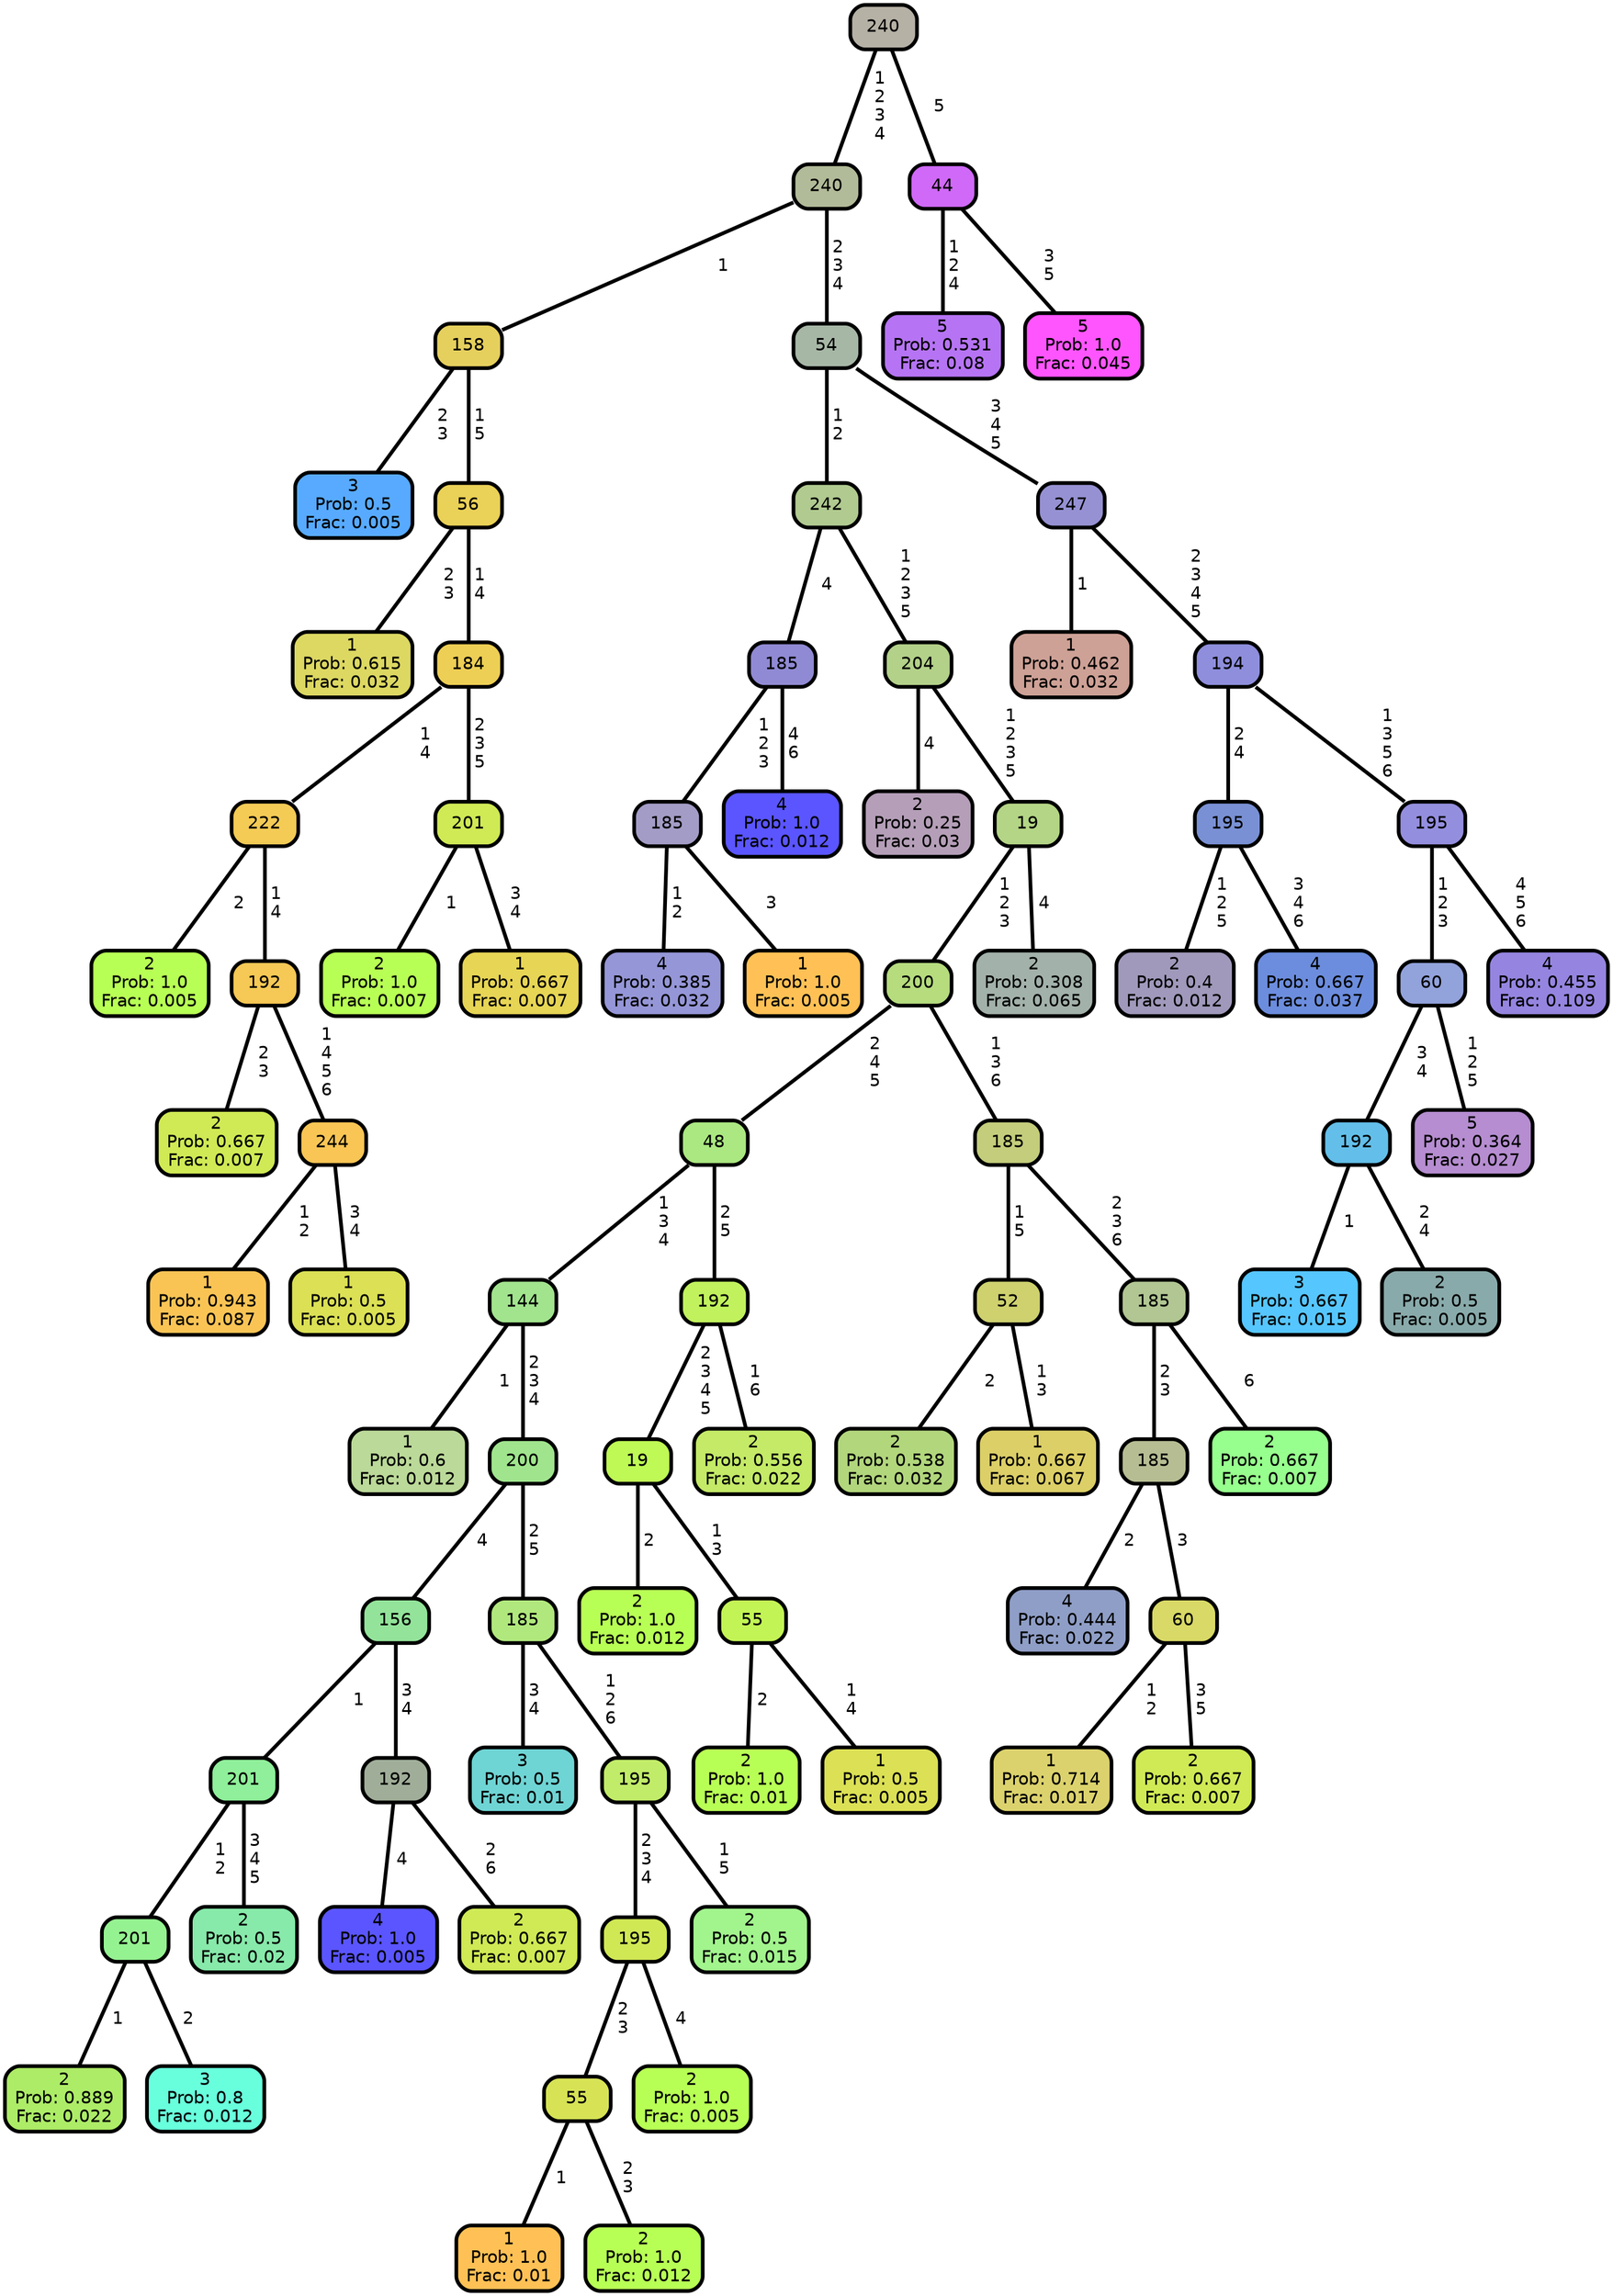 graph Tree {
node [shape=box, style="filled, rounded",color="black",penwidth="3",fontcolor="black",                 fontname=helvetica] ;
graph [ranksep="0 equally", splines=straight,                 bgcolor=transparent, dpi=200] ;
edge [fontname=helvetica, color=black] ;
0 [label="3
Prob: 0.5
Frac: 0.005", fillcolor="#57aaff"] ;
1 [label="158", fillcolor="#e6d05d"] ;
2 [label="1
Prob: 0.615
Frac: 0.032", fillcolor="#dcd862"] ;
3 [label="56", fillcolor="#ead157"] ;
4 [label="2
Prob: 1.0
Frac: 0.005", fillcolor="#b8ff55"] ;
5 [label="222", fillcolor="#f3cb55"] ;
6 [label="2
Prob: 0.667
Frac: 0.007", fillcolor="#cfea55"] ;
7 [label="192", fillcolor="#f6c855"] ;
8 [label="1
Prob: 0.943
Frac: 0.087", fillcolor="#fac455"] ;
9 [label="244", fillcolor="#f9c655"] ;
10 [label="1
Prob: 0.5
Frac: 0.005", fillcolor="#dbe055"] ;
11 [label="184", fillcolor="#eecf55"] ;
12 [label="2
Prob: 1.0
Frac: 0.007", fillcolor="#b8ff55"] ;
13 [label="201", fillcolor="#cfea55"] ;
14 [label="1
Prob: 0.667
Frac: 0.007", fillcolor="#e7d555"] ;
15 [label="240", fillcolor="#b2bb99"] ;
16 [label="4
Prob: 0.385
Frac: 0.032", fillcolor="#9596d7"] ;
17 [label="185", fillcolor="#a39cc6"] ;
18 [label="1
Prob: 1.0
Frac: 0.005", fillcolor="#ffc155"] ;
19 [label="185", fillcolor="#908ad4"] ;
20 [label="4
Prob: 1.0
Frac: 0.012", fillcolor="#5a55ff"] ;
21 [label="242", fillcolor="#b0ca90"] ;
22 [label="2
Prob: 0.25
Frac: 0.03", fillcolor="#b59fb8"] ;
23 [label="204", fillcolor="#b3d189"] ;
24 [label="1
Prob: 0.6
Frac: 0.012", fillcolor="#bbd999"] ;
25 [label="144", fillcolor="#a2e48e"] ;
26 [label="2
Prob: 0.889
Frac: 0.022", fillcolor="#adec67"] ;
27 [label="201", fillcolor="#95f291"] ;
28 [label="3
Prob: 0.8
Frac: 0.012", fillcolor="#68ffdd"] ;
29 [label="201", fillcolor="#8fef9a"] ;
30 [label="2
Prob: 0.5
Frac: 0.02", fillcolor="#87e9aa"] ;
31 [label="156", fillcolor="#93e39a"] ;
32 [label="4
Prob: 1.0
Frac: 0.005", fillcolor="#5a55ff"] ;
33 [label="192", fillcolor="#a0ae99"] ;
34 [label="2
Prob: 0.667
Frac: 0.007", fillcolor="#cfea55"] ;
35 [label="200", fillcolor="#a0e58d"] ;
36 [label="3
Prob: 0.5
Frac: 0.01", fillcolor="#6fd4d4"] ;
37 [label="185", fillcolor="#b1e87d"] ;
38 [label="1
Prob: 1.0
Frac: 0.01", fillcolor="#ffc155"] ;
39 [label="55", fillcolor="#d7e355"] ;
40 [label="2
Prob: 1.0
Frac: 0.012", fillcolor="#b8ff55"] ;
41 [label="195", fillcolor="#d1e855"] ;
42 [label="2
Prob: 1.0
Frac: 0.005", fillcolor="#b8ff55"] ;
43 [label="195", fillcolor="#c1ec69"] ;
44 [label="2
Prob: 0.5
Frac: 0.015", fillcolor="#a2f48d"] ;
45 [label="48", fillcolor="#abe881"] ;
46 [label="2
Prob: 1.0
Frac: 0.012", fillcolor="#b8ff55"] ;
47 [label="19", fillcolor="#bef955"] ;
48 [label="2
Prob: 1.0
Frac: 0.01", fillcolor="#b8ff55"] ;
49 [label="55", fillcolor="#c3f455"] ;
50 [label="1
Prob: 0.5
Frac: 0.005", fillcolor="#dbe055"] ;
51 [label="192", fillcolor="#c1f25d"] ;
52 [label="2
Prob: 0.556
Frac: 0.022", fillcolor="#c4ea67"] ;
53 [label="200", fillcolor="#b6dc7e"] ;
54 [label="2
Prob: 0.538
Frac: 0.032", fillcolor="#b2d67c"] ;
55 [label="52", fillcolor="#ced16e"] ;
56 [label="1
Prob: 0.667
Frac: 0.067", fillcolor="#dccf67"] ;
57 [label="185", fillcolor="#c4cd7b"] ;
58 [label="4
Prob: 0.444
Frac: 0.022", fillcolor="#8f9ec6"] ;
59 [label="185", fillcolor="#b6bd93"] ;
60 [label="1
Prob: 0.714
Frac: 0.017", fillcolor="#dcd26d"] ;
61 [label="60", fillcolor="#d8d966"] ;
62 [label="2
Prob: 0.667
Frac: 0.007", fillcolor="#cfea55"] ;
63 [label="185", fillcolor="#b1c692"] ;
64 [label="2
Prob: 0.667
Frac: 0.007", fillcolor="#97ff8d"] ;
65 [label="19", fillcolor="#b3d585"] ;
66 [label="2
Prob: 0.308
Frac: 0.065", fillcolor="#a2b1aa"] ;
67 [label="54", fillcolor="#a7b7a6"] ;
68 [label="1
Prob: 0.462
Frac: 0.032", fillcolor="#cea196"] ;
69 [label="247", fillcolor="#9691d2"] ;
70 [label="2
Prob: 0.4
Frac: 0.012", fillcolor="#a099bb"] ;
71 [label="195", fillcolor="#7990d4"] ;
72 [label="4
Prob: 0.667
Frac: 0.037", fillcolor="#6c8ddd"] ;
73 [label="194", fillcolor="#8e8edc"] ;
74 [label="3
Prob: 0.667
Frac: 0.015", fillcolor="#56c6ff"] ;
75 [label="192", fillcolor="#63bfe9"] ;
76 [label="2
Prob: 0.5
Frac: 0.005", fillcolor="#89aaaa"] ;
77 [label="60", fillcolor="#92a2db"] ;
78 [label="5
Prob: 0.364
Frac: 0.027", fillcolor="#b58dd0"] ;
79 [label="195", fillcolor="#948ede"] ;
80 [label="4
Prob: 0.455
Frac: 0.109", fillcolor="#9585e0"] ;
81 [label="240", fillcolor="#b6b1a5"] ;
82 [label="5
Prob: 0.531
Frac: 0.08", fillcolor="#b674f4"] ;
83 [label="44", fillcolor="#d069f8"] ;
84 [label="5
Prob: 1.0
Frac: 0.045", fillcolor="#ff55ff"] ;
1 -- 0 [label=" 2\n 3",penwidth=3] ;
1 -- 3 [label=" 1\n 5",penwidth=3] ;
3 -- 2 [label=" 2\n 3",penwidth=3] ;
3 -- 11 [label=" 1\n 4",penwidth=3] ;
5 -- 4 [label=" 2",penwidth=3] ;
5 -- 7 [label=" 1\n 4",penwidth=3] ;
7 -- 6 [label=" 2\n 3",penwidth=3] ;
7 -- 9 [label=" 1\n 4\n 5\n 6",penwidth=3] ;
9 -- 8 [label=" 1\n 2",penwidth=3] ;
9 -- 10 [label=" 3\n 4",penwidth=3] ;
11 -- 5 [label=" 1\n 4",penwidth=3] ;
11 -- 13 [label=" 2\n 3\n 5",penwidth=3] ;
13 -- 12 [label=" 1",penwidth=3] ;
13 -- 14 [label=" 3\n 4",penwidth=3] ;
15 -- 1 [label=" 1",penwidth=3] ;
15 -- 67 [label=" 2\n 3\n 4",penwidth=3] ;
17 -- 16 [label=" 1\n 2",penwidth=3] ;
17 -- 18 [label=" 3",penwidth=3] ;
19 -- 17 [label=" 1\n 2\n 3",penwidth=3] ;
19 -- 20 [label=" 4\n 6",penwidth=3] ;
21 -- 19 [label=" 4",penwidth=3] ;
21 -- 23 [label=" 1\n 2\n 3\n 5",penwidth=3] ;
23 -- 22 [label=" 4",penwidth=3] ;
23 -- 65 [label=" 1\n 2\n 3\n 5",penwidth=3] ;
25 -- 24 [label=" 1",penwidth=3] ;
25 -- 35 [label=" 2\n 3\n 4",penwidth=3] ;
27 -- 26 [label=" 1",penwidth=3] ;
27 -- 28 [label=" 2",penwidth=3] ;
29 -- 27 [label=" 1\n 2",penwidth=3] ;
29 -- 30 [label=" 3\n 4\n 5",penwidth=3] ;
31 -- 29 [label=" 1",penwidth=3] ;
31 -- 33 [label=" 3\n 4",penwidth=3] ;
33 -- 32 [label=" 4",penwidth=3] ;
33 -- 34 [label=" 2\n 6",penwidth=3] ;
35 -- 31 [label=" 4",penwidth=3] ;
35 -- 37 [label=" 2\n 5",penwidth=3] ;
37 -- 36 [label=" 3\n 4",penwidth=3] ;
37 -- 43 [label=" 1\n 2\n 6",penwidth=3] ;
39 -- 38 [label=" 1",penwidth=3] ;
39 -- 40 [label=" 2\n 3",penwidth=3] ;
41 -- 39 [label=" 2\n 3",penwidth=3] ;
41 -- 42 [label=" 4",penwidth=3] ;
43 -- 41 [label=" 2\n 3\n 4",penwidth=3] ;
43 -- 44 [label=" 1\n 5",penwidth=3] ;
45 -- 25 [label=" 1\n 3\n 4",penwidth=3] ;
45 -- 51 [label=" 2\n 5",penwidth=3] ;
47 -- 46 [label=" 2",penwidth=3] ;
47 -- 49 [label=" 1\n 3",penwidth=3] ;
49 -- 48 [label=" 2",penwidth=3] ;
49 -- 50 [label=" 1\n 4",penwidth=3] ;
51 -- 47 [label=" 2\n 3\n 4\n 5",penwidth=3] ;
51 -- 52 [label=" 1\n 6",penwidth=3] ;
53 -- 45 [label=" 2\n 4\n 5",penwidth=3] ;
53 -- 57 [label=" 1\n 3\n 6",penwidth=3] ;
55 -- 54 [label=" 2",penwidth=3] ;
55 -- 56 [label=" 1\n 3",penwidth=3] ;
57 -- 55 [label=" 1\n 5",penwidth=3] ;
57 -- 63 [label=" 2\n 3\n 6",penwidth=3] ;
59 -- 58 [label=" 2",penwidth=3] ;
59 -- 61 [label=" 3",penwidth=3] ;
61 -- 60 [label=" 1\n 2",penwidth=3] ;
61 -- 62 [label=" 3\n 5",penwidth=3] ;
63 -- 59 [label=" 2\n 3",penwidth=3] ;
63 -- 64 [label=" 6",penwidth=3] ;
65 -- 53 [label=" 1\n 2\n 3",penwidth=3] ;
65 -- 66 [label=" 4",penwidth=3] ;
67 -- 21 [label=" 1\n 2",penwidth=3] ;
67 -- 69 [label=" 3\n 4\n 5",penwidth=3] ;
69 -- 68 [label=" 1",penwidth=3] ;
69 -- 73 [label=" 2\n 3\n 4\n 5",penwidth=3] ;
71 -- 70 [label=" 1\n 2\n 5",penwidth=3] ;
71 -- 72 [label=" 3\n 4\n 6",penwidth=3] ;
73 -- 71 [label=" 2\n 4",penwidth=3] ;
73 -- 79 [label=" 1\n 3\n 5\n 6",penwidth=3] ;
75 -- 74 [label=" 1",penwidth=3] ;
75 -- 76 [label=" 2\n 4",penwidth=3] ;
77 -- 75 [label=" 3\n 4",penwidth=3] ;
77 -- 78 [label=" 1\n 2\n 5",penwidth=3] ;
79 -- 77 [label=" 1\n 2\n 3",penwidth=3] ;
79 -- 80 [label=" 4\n 5\n 6",penwidth=3] ;
81 -- 15 [label=" 1\n 2\n 3\n 4",penwidth=3] ;
81 -- 83 [label=" 5",penwidth=3] ;
83 -- 82 [label=" 1\n 2\n 4",penwidth=3] ;
83 -- 84 [label=" 3\n 5",penwidth=3] ;
{rank = same;}}